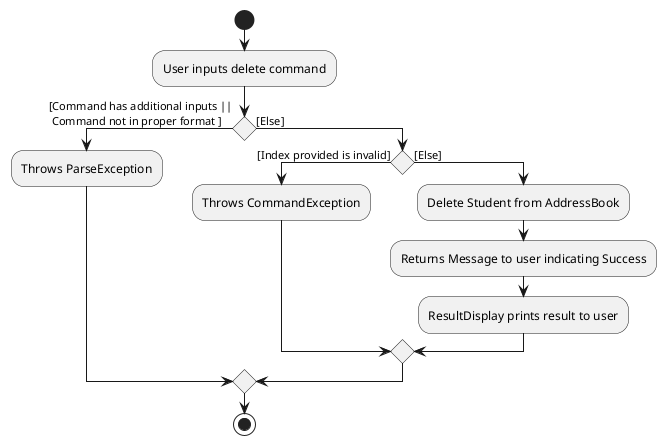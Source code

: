 @startuml
'https://plantuml.com/activity-diagram-beta

start

:User inputs delete command;

If () then ([Command has additional inputs ||\n Command not in proper format ])
    :Throws ParseException;

    else ([Else])


    If () then ([Index provided is invalid])
    :Throws CommandException;

    else ([Else])
        :Delete Student from AddressBook;
        :Returns Message to user indicating Success;
        :ResultDisplay prints result to user;
        endif
    endif
stop

@enduml
